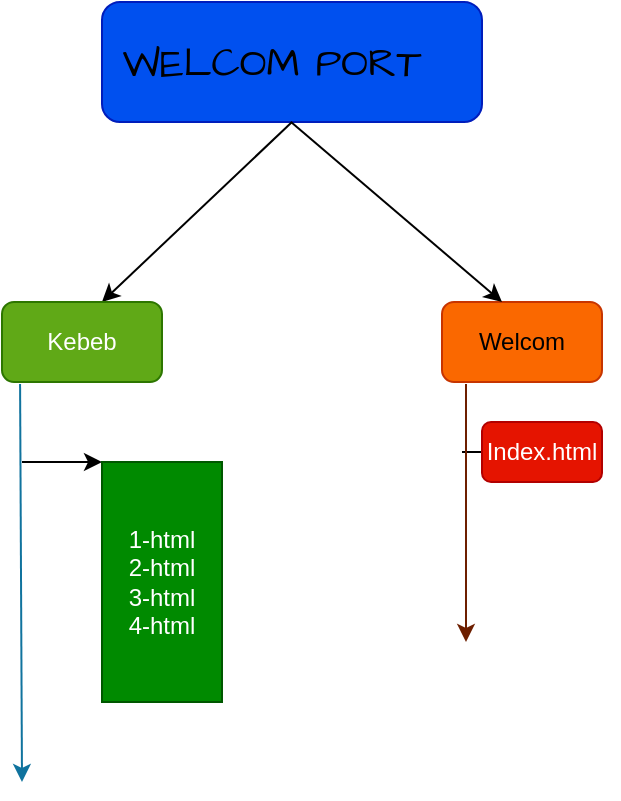 <mxfile>
    <diagram id="tcDrmfTRHUp_iAOUrRal" name="Page-1">
        <mxGraphModel dx="446" dy="515" grid="1" gridSize="10" guides="1" tooltips="1" connect="1" arrows="0" fold="1" page="1" pageScale="1" pageWidth="850" pageHeight="1100" math="0" shadow="0">
            <root>
                <mxCell id="0"/>
                <mxCell id="1" parent="0"/>
                <mxCell id="14" value="" style="edgeStyle=none;orthogonalLoop=1;jettySize=auto;html=1;rounded=1;entryX=1;entryY=0.5;entryDx=0;entryDy=0;" edge="1" parent="1" target="12">
                    <mxGeometry width="80" relative="1" as="geometry">
                        <mxPoint x="340" y="235" as="sourcePoint"/>
                        <mxPoint x="420" y="234.5" as="targetPoint"/>
                        <Array as="points"/>
                    </mxGeometry>
                </mxCell>
                <mxCell id="2" value="" style="whiteSpace=wrap;html=1;hachureGap=4;fontFamily=Architects Daughter;fontSource=https%3A%2F%2Ffonts.googleapis.com%2Fcss%3Ffamily%3DArchitects%2BDaughter;fontSize=20;fillColor=#0050ef;fontColor=#ffffff;strokeColor=#001DBC;rounded=1;" vertex="1" parent="1">
                    <mxGeometry x="160" y="10" width="190" height="60" as="geometry"/>
                </mxCell>
                <mxCell id="10" value="Welcom" style="text;strokeColor=#C73500;align=center;fillColor=#fa6800;html=1;verticalAlign=middle;whiteSpace=wrap;rounded=1;fontColor=#000000;fillStyle=solid;" vertex="1" parent="1">
                    <mxGeometry x="330" y="160" width="80" height="40" as="geometry"/>
                </mxCell>
                <mxCell id="3" value="WELCOM PORT" style="text;strokeColor=none;align=center;fillColor=none;html=1;verticalAlign=middle;whiteSpace=wrap;rounded=1;hachureGap=4;fontFamily=Architects Daughter;fontSource=https%3A%2F%2Ffonts.googleapis.com%2Fcss%3Ffamily%3DArchitects%2BDaughter;fontSize=20;" vertex="1" parent="1">
                    <mxGeometry x="160" y="30" width="170" height="20" as="geometry"/>
                </mxCell>
                <mxCell id="6" value="" style="edgeStyle=none;orthogonalLoop=1;jettySize=auto;html=1;hachureGap=4;fontFamily=Architects Daughter;fontSource=https%3A%2F%2Ffonts.googleapis.com%2Fcss%3Ffamily%3DArchitects%2BDaughter;fontSize=16;exitX=0.5;exitY=1;exitDx=0;exitDy=0;rounded=1;" edge="1" parent="1" source="2">
                    <mxGeometry width="80" relative="1" as="geometry">
                        <mxPoint x="250" y="70" as="sourcePoint"/>
                        <mxPoint x="160" y="160" as="targetPoint"/>
                        <Array as="points"/>
                    </mxGeometry>
                </mxCell>
                <mxCell id="7" value="" style="edgeStyle=none;orthogonalLoop=1;jettySize=auto;html=1;hachureGap=4;fontFamily=Architects Daughter;fontSource=https%3A%2F%2Ffonts.googleapis.com%2Fcss%3Ffamily%3DArchitects%2BDaughter;fontSize=16;rounded=1;" edge="1" parent="1">
                    <mxGeometry width="80" relative="1" as="geometry">
                        <mxPoint x="254.5" y="70" as="sourcePoint"/>
                        <mxPoint x="360" y="160" as="targetPoint"/>
                        <Array as="points"/>
                    </mxGeometry>
                </mxCell>
                <mxCell id="11" value="Kebeb" style="text;strokeColor=#2D7600;align=center;fillColor=#60a917;html=1;verticalAlign=middle;whiteSpace=wrap;rounded=1;fontFamily=Helvetica;fontColor=#ffffff;" vertex="1" parent="1">
                    <mxGeometry x="110" y="160" width="80" height="40" as="geometry"/>
                </mxCell>
                <mxCell id="12" value="Index.html" style="text;strokeColor=#B20000;align=center;fillColor=#e51400;html=1;verticalAlign=middle;whiteSpace=wrap;rounded=1;fontColor=#ffffff;" vertex="1" parent="1">
                    <mxGeometry x="350" y="220" width="60" height="30" as="geometry"/>
                </mxCell>
                <mxCell id="13" value="" style="edgeStyle=none;orthogonalLoop=1;jettySize=auto;html=1;rounded=1;exitX=0.15;exitY=1.025;exitDx=0;exitDy=0;fillColor=#a0522d;strokeColor=#6D1F00;exitPerimeter=0;" edge="1" parent="1" source="10">
                    <mxGeometry width="80" relative="1" as="geometry">
                        <mxPoint x="300" y="250" as="sourcePoint"/>
                        <mxPoint x="342" y="330" as="targetPoint"/>
                        <Array as="points"/>
                    </mxGeometry>
                </mxCell>
                <mxCell id="15" value="" style="edgeStyle=none;orthogonalLoop=1;jettySize=auto;html=1;rounded=1;exitX=0.113;exitY=1.025;exitDx=0;exitDy=0;exitPerimeter=0;fillColor=#b1ddf0;strokeColor=#10739e;" edge="1" parent="1" source="11">
                    <mxGeometry width="80" relative="1" as="geometry">
                        <mxPoint x="120" y="210" as="sourcePoint"/>
                        <mxPoint x="120" y="400" as="targetPoint"/>
                        <Array as="points"/>
                    </mxGeometry>
                </mxCell>
                <mxCell id="16" value="" style="edgeStyle=none;orthogonalLoop=1;jettySize=auto;html=1;rounded=1;" edge="1" parent="1">
                    <mxGeometry width="80" relative="1" as="geometry">
                        <mxPoint x="120" y="240" as="sourcePoint"/>
                        <mxPoint x="160" y="240" as="targetPoint"/>
                        <Array as="points"/>
                    </mxGeometry>
                </mxCell>
                <mxCell id="18" value="1-html&lt;br&gt;2-html&lt;br&gt;3-html&lt;br&gt;4-html" style="text;strokeColor=#005700;align=center;fillColor=#008a00;html=1;verticalAlign=middle;whiteSpace=wrap;rounded=0;fontColor=#ffffff;" vertex="1" parent="1">
                    <mxGeometry x="160" y="240" width="60" height="120" as="geometry"/>
                </mxCell>
            </root>
        </mxGraphModel>
    </diagram>
    <diagram id="qeFUFC6d_jkyqC4MmQ_O" name="Styles">
        <mxGraphModel dx="542" dy="515" grid="1" gridSize="10" guides="1" tooltips="1" connect="1" arrows="1" fold="1" page="1" pageScale="1" pageWidth="850" pageHeight="1100" math="0" shadow="0">
            <root>
                <mxCell id="0"/>
                <mxCell id="1" parent="0"/>
                <mxCell id="4fZSyBF3xoJqCPHSqPE3-7" value="Actor" style="shape=umlActor;verticalLabelPosition=bottom;verticalAlign=top;html=1;outlineConnect=0;rounded=1;shadow=1;glass=0;sketch=0;fillColor=none;" vertex="1" parent="1">
                    <mxGeometry x="220" y="110" width="80" height="160" as="geometry"/>
                </mxCell>
                <mxCell id="4fZSyBF3xoJqCPHSqPE3-9" value="" style="endArrow=classic;startArrow=classic;html=1;rounded=1;exitX=0.75;exitY=0.1;exitDx=0;exitDy=0;exitPerimeter=0;" edge="1" parent="1" source="4fZSyBF3xoJqCPHSqPE3-7">
                    <mxGeometry width="50" height="50" relative="1" as="geometry">
                        <mxPoint x="310" y="130" as="sourcePoint"/>
                        <mxPoint x="460" y="80" as="targetPoint"/>
                    </mxGeometry>
                </mxCell>
                <mxCell id="4fZSyBF3xoJqCPHSqPE3-11" value="Html,js,react" style="text;strokeColor=#006EAF;align=center;fillColor=#1ba1e2;html=1;verticalAlign=middle;whiteSpace=wrap;rounded=1;shadow=1;glass=0;sketch=1;fontColor=#ffffff;curveFitting=1;jiggle=2;" vertex="1" parent="1">
                    <mxGeometry x="460" y="60" width="90" height="30" as="geometry"/>
                </mxCell>
                <mxCell id="4fZSyBF3xoJqCPHSqPE3-12" value="" style="endArrow=classic;startArrow=classic;html=1;rounded=1;" edge="1" parent="1" source="4fZSyBF3xoJqCPHSqPE3-7">
                    <mxGeometry width="50" height="50" relative="1" as="geometry">
                        <mxPoint x="400" y="250" as="sourcePoint"/>
                        <mxPoint x="520" y="130" as="targetPoint"/>
                        <Array as="points">
                            <mxPoint x="420" y="230"/>
                        </Array>
                    </mxGeometry>
                </mxCell>
            </root>
        </mxGraphModel>
    </diagram>
</mxfile>